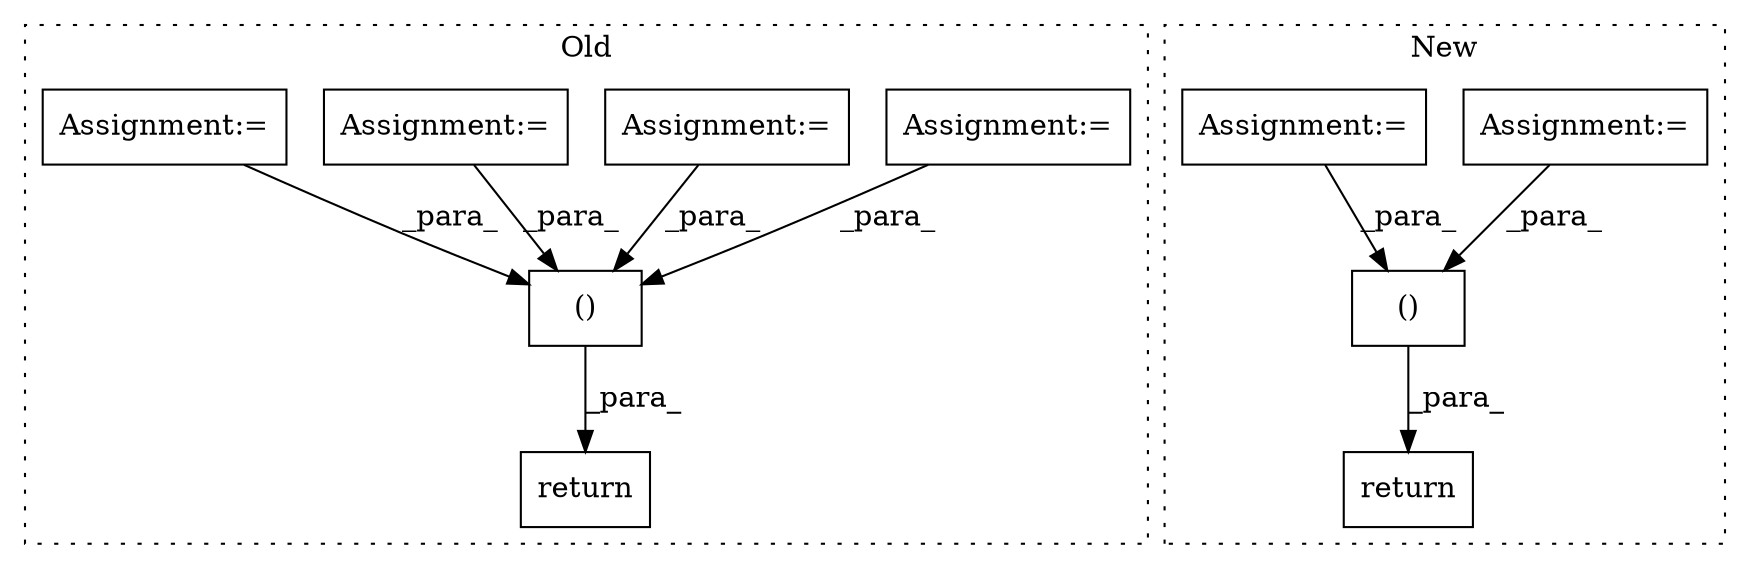 digraph G {
subgraph cluster0 {
1 [label="()" a="106" s="8694" l="40" shape="box"];
3 [label="return" a="41" s="8680" l="14" shape="box"];
5 [label="Assignment:=" a="7" s="7915" l="1" shape="box"];
6 [label="Assignment:=" a="7" s="8337" l="1" shape="box"];
7 [label="Assignment:=" a="7" s="8399" l="14" shape="box"];
9 [label="Assignment:=" a="7" s="7354" l="14" shape="box"];
label = "Old";
style="dotted";
}
subgraph cluster1 {
2 [label="return" a="41" s="8088" l="14" shape="box"];
4 [label="()" a="106" s="8102" l="58" shape="box"];
8 [label="Assignment:=" a="7" s="7761" l="1" shape="box"];
10 [label="Assignment:=" a="7" s="7693" l="1" shape="box"];
label = "New";
style="dotted";
}
1 -> 3 [label="_para_"];
4 -> 2 [label="_para_"];
5 -> 1 [label="_para_"];
6 -> 1 [label="_para_"];
7 -> 1 [label="_para_"];
8 -> 4 [label="_para_"];
9 -> 1 [label="_para_"];
10 -> 4 [label="_para_"];
}